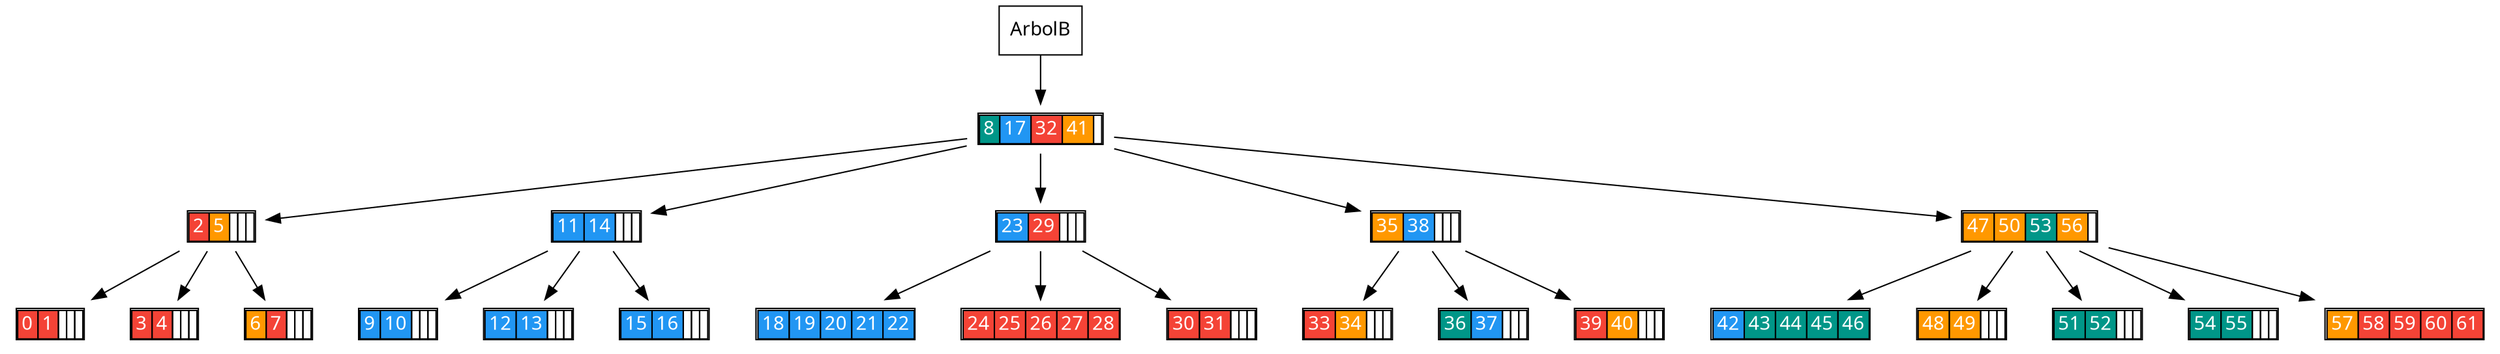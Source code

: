 digraph arbol{
ArbolB [shape=record, fontname="Raleway", label=ArbolB]2109226365 [shape=none, fontname="Raleway",label=<<TABLE CELLSPACING="0"><TR><TD BGCOLOR ="#009688"><FONT COLOR="white">8</FONT></TD><TD BGCOLOR ="#2196F3"><FONT COLOR="white">17</FONT></TD><TD BGCOLOR ="#f44336"><FONT COLOR="white">32</FONT></TD><TD BGCOLOR ="#ff9800"><FONT COLOR="white">41</FONT></TD><TD></TD></TR></TABLE>>];
ArbolB -> 2109226365;
395342106 [shape=none, fontname="Raleway",label=<<TABLE CELLSPACING="0"><TR><TD BGCOLOR ="#f44336"><FONT COLOR="white">2</FONT></TD><TD BGCOLOR ="#ff9800"><FONT COLOR="white">5</FONT></TD><TD></TD><TD></TD><TD></TD></TR></TABLE>>];
2109226365 -> 395342106;
1432263561 [shape=none, fontname="Raleway",label=<<TABLE CELLSPACING="0"><TR><TD BGCOLOR ="#f44336"><FONT COLOR="white">0</FONT></TD><TD BGCOLOR ="#f44336"><FONT COLOR="white">1</FONT></TD><TD></TD><TD></TD><TD></TD></TR></TABLE>>];
395342106 -> 1432263561;
2053160867 [shape=none, fontname="Raleway",label=<<TABLE CELLSPACING="0"><TR><TD BGCOLOR ="#f44336"><FONT COLOR="white">3</FONT></TD><TD BGCOLOR ="#f44336"><FONT COLOR="white">4</FONT></TD><TD></TD><TD></TD><TD></TD></TR></TABLE>>];
395342106 -> 2053160867;
1175402055 [shape=none, fontname="Raleway",label=<<TABLE CELLSPACING="0"><TR><TD BGCOLOR ="#ff9800"><FONT COLOR="white">6</FONT></TD><TD BGCOLOR ="#f44336"><FONT COLOR="white">7</FONT></TD><TD></TD><TD></TD><TD></TD></TR></TABLE>>];
395342106 -> 1175402055;
1375962941 [shape=none, fontname="Raleway",label=<<TABLE CELLSPACING="0"><TR><TD BGCOLOR ="#2196F3"><FONT COLOR="white">11</FONT></TD><TD BGCOLOR ="#2196F3"><FONT COLOR="white">14</FONT></TD><TD></TD><TD></TD><TD></TD></TR></TABLE>>];
2109226365 -> 1375962941;
1931533351 [shape=none, fontname="Raleway",label=<<TABLE CELLSPACING="0"><TR><TD BGCOLOR ="#2196F3"><FONT COLOR="white">9</FONT></TD><TD BGCOLOR ="#2196F3"><FONT COLOR="white">10</FONT></TD><TD></TD><TD></TD><TD></TD></TR></TABLE>>];
1375962941 -> 1931533351;
214104135 [shape=none, fontname="Raleway",label=<<TABLE CELLSPACING="0"><TR><TD BGCOLOR ="#2196F3"><FONT COLOR="white">12</FONT></TD><TD BGCOLOR ="#2196F3"><FONT COLOR="white">13</FONT></TD><TD></TD><TD></TD><TD></TD></TR></TABLE>>];
1375962941 -> 214104135;
859855510 [shape=none, fontname="Raleway",label=<<TABLE CELLSPACING="0"><TR><TD BGCOLOR ="#2196F3"><FONT COLOR="white">15</FONT></TD><TD BGCOLOR ="#2196F3"><FONT COLOR="white">16</FONT></TD><TD></TD><TD></TD><TD></TD></TR></TABLE>>];
1375962941 -> 859855510;
2100566444 [shape=none, fontname="Raleway",label=<<TABLE CELLSPACING="0"><TR><TD BGCOLOR ="#2196F3"><FONT COLOR="white">23</FONT></TD><TD BGCOLOR ="#f44336"><FONT COLOR="white">29</FONT></TD><TD></TD><TD></TD><TD></TD></TR></TABLE>>];
2109226365 -> 2100566444;
134226889 [shape=none, fontname="Raleway",label=<<TABLE CELLSPACING="0"><TR><TD BGCOLOR ="#2196F3"><FONT COLOR="white">18</FONT></TD><TD BGCOLOR ="#2196F3"><FONT COLOR="white">19</FONT></TD><TD BGCOLOR ="#2196F3"><FONT COLOR="white">20</FONT></TD><TD BGCOLOR ="#2196F3"><FONT COLOR="white">21</FONT></TD><TD BGCOLOR ="#2196F3"><FONT COLOR="white">22</FONT></TD></TR></TABLE>>];
2100566444 -> 134226889;
328983118 [shape=none, fontname="Raleway",label=<<TABLE CELLSPACING="0"><TR><TD BGCOLOR ="#f44336"><FONT COLOR="white">24</FONT></TD><TD BGCOLOR ="#f44336"><FONT COLOR="white">25</FONT></TD><TD BGCOLOR ="#f44336"><FONT COLOR="white">26</FONT></TD><TD BGCOLOR ="#f44336"><FONT COLOR="white">27</FONT></TD><TD BGCOLOR ="#f44336"><FONT COLOR="white">28</FONT></TD></TR></TABLE>>];
2100566444 -> 328983118;
582913601 [shape=none, fontname="Raleway",label=<<TABLE CELLSPACING="0"><TR><TD BGCOLOR ="#f44336"><FONT COLOR="white">30</FONT></TD><TD BGCOLOR ="#f44336"><FONT COLOR="white">31</FONT></TD><TD></TD><TD></TD><TD></TD></TR></TABLE>>];
2100566444 -> 582913601;
2132413123 [shape=none, fontname="Raleway",label=<<TABLE CELLSPACING="0"><TR><TD BGCOLOR ="#ff9800"><FONT COLOR="white">35</FONT></TD><TD BGCOLOR ="#2196F3"><FONT COLOR="white">38</FONT></TD><TD></TD><TD></TD><TD></TD></TR></TABLE>>];
2109226365 -> 2132413123;
1980592258 [shape=none, fontname="Raleway",label=<<TABLE CELLSPACING="0"><TR><TD BGCOLOR ="#f44336"><FONT COLOR="white">33</FONT></TD><TD BGCOLOR ="#ff9800"><FONT COLOR="white">34</FONT></TD><TD></TD><TD></TD><TD></TD></TR></TABLE>>];
2132413123 -> 1980592258;
986211743 [shape=none, fontname="Raleway",label=<<TABLE CELLSPACING="0"><TR><TD BGCOLOR ="#009688"><FONT COLOR="white">36</FONT></TD><TD BGCOLOR ="#2196F3"><FONT COLOR="white">37</FONT></TD><TD></TD><TD></TD><TD></TD></TR></TABLE>>];
2132413123 -> 986211743;
1825712129 [shape=none, fontname="Raleway",label=<<TABLE CELLSPACING="0"><TR><TD BGCOLOR ="#f44336"><FONT COLOR="white">39</FONT></TD><TD BGCOLOR ="#ff9800"><FONT COLOR="white">40</FONT></TD><TD></TD><TD></TD><TD></TD></TR></TABLE>>];
2132413123 -> 1825712129;
1127312202 [shape=none, fontname="Raleway",label=<<TABLE CELLSPACING="0"><TR><TD BGCOLOR ="#ff9800"><FONT COLOR="white">47</FONT></TD><TD BGCOLOR ="#ff9800"><FONT COLOR="white">50</FONT></TD><TD BGCOLOR ="#009688"><FONT COLOR="white">53</FONT></TD><TD BGCOLOR ="#ff9800"><FONT COLOR="white">56</FONT></TD><TD></TD></TR></TABLE>>];
2109226365 -> 1127312202;
1587907278 [shape=none, fontname="Raleway",label=<<TABLE CELLSPACING="0"><TR><TD BGCOLOR ="#2196F3"><FONT COLOR="white">42</FONT></TD><TD BGCOLOR ="#009688"><FONT COLOR="white">43</FONT></TD><TD BGCOLOR ="#009688"><FONT COLOR="white">44</FONT></TD><TD BGCOLOR ="#009688"><FONT COLOR="white">45</FONT></TD><TD BGCOLOR ="#009688"><FONT COLOR="white">46</FONT></TD></TR></TABLE>>];
1127312202 -> 1587907278;
658044952 [shape=none, fontname="Raleway",label=<<TABLE CELLSPACING="0"><TR><TD BGCOLOR ="#ff9800"><FONT COLOR="white">48</FONT></TD><TD BGCOLOR ="#ff9800"><FONT COLOR="white">49</FONT></TD><TD></TD><TD></TD><TD></TD></TR></TABLE>>];
1127312202 -> 658044952;
1524059870 [shape=none, fontname="Raleway",label=<<TABLE CELLSPACING="0"><TR><TD BGCOLOR ="#009688"><FONT COLOR="white">51</FONT></TD><TD BGCOLOR ="#009688"><FONT COLOR="white">52</FONT></TD><TD></TD><TD></TD><TD></TD></TR></TABLE>>];
1127312202 -> 1524059870;
309597685 [shape=none, fontname="Raleway",label=<<TABLE CELLSPACING="0"><TR><TD BGCOLOR ="#009688"><FONT COLOR="white">54</FONT></TD><TD BGCOLOR ="#009688"><FONT COLOR="white">55</FONT></TD><TD></TD><TD></TD><TD></TD></TR></TABLE>>];
1127312202 -> 309597685;
29779396 [shape=none, fontname="Raleway",label=<<TABLE CELLSPACING="0"><TR><TD BGCOLOR ="#ff9800"><FONT COLOR="white">57</FONT></TD><TD BGCOLOR ="#f44336"><FONT COLOR="white">58</FONT></TD><TD BGCOLOR ="#f44336"><FONT COLOR="white">59</FONT></TD><TD BGCOLOR ="#f44336"><FONT COLOR="white">60</FONT></TD><TD BGCOLOR ="#f44336"><FONT COLOR="white">61</FONT></TD></TR></TABLE>>];
1127312202 -> 29779396;
}